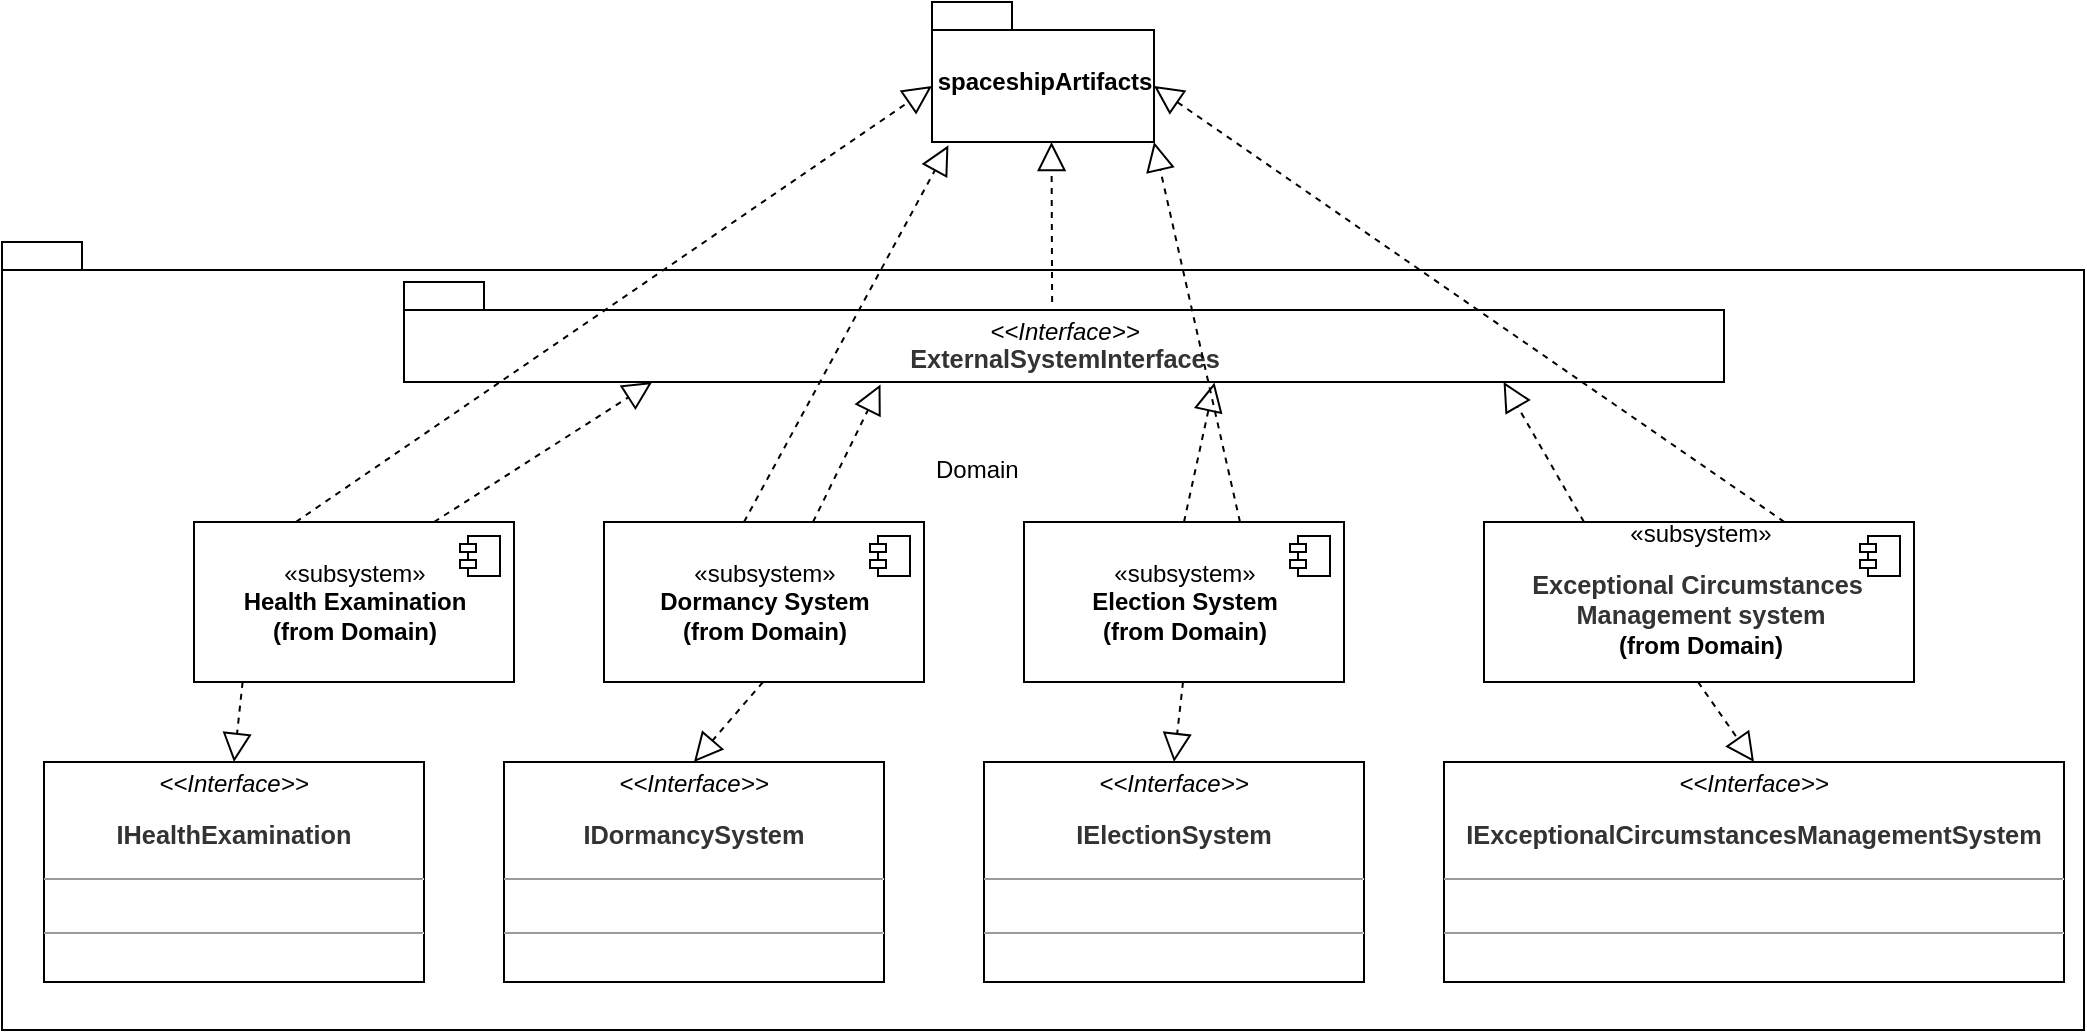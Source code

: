 <mxfile version="14.7.0" type="github">
  <diagram id="C7_nxuZXgWkULyW8MWaT" name="Page-1">
    <mxGraphModel dx="1926" dy="1857" grid="0" gridSize="10" guides="0" tooltips="1" connect="1" arrows="1" fold="1" page="1" pageScale="1" pageWidth="827" pageHeight="1169" math="0" shadow="0">
      <root>
        <mxCell id="0" />
        <mxCell id="1" parent="0" />
        <mxCell id="dwTJar3F7zg3y5vx54P7-25" value="" style="shape=folder;fontStyle=1;spacingTop=10;tabWidth=40;tabHeight=14;tabPosition=left;html=1;align=center;" vertex="1" parent="1">
          <mxGeometry x="-221" y="-100" width="1041" height="394" as="geometry" />
        </mxCell>
        <mxCell id="dwTJar3F7zg3y5vx54P7-3" value="«subsystem»&lt;br&gt;&lt;b&gt;Dormancy System&lt;br&gt;&lt;/b&gt;&lt;span style=&quot;font-weight: 700&quot;&gt;(from Domain)&lt;/span&gt;&lt;b&gt;&lt;br&gt;&lt;/b&gt;" style="html=1;dropTarget=0;" vertex="1" parent="1">
          <mxGeometry x="80" y="40" width="160" height="80" as="geometry" />
        </mxCell>
        <mxCell id="dwTJar3F7zg3y5vx54P7-4" value="" style="shape=module;jettyWidth=8;jettyHeight=4;" vertex="1" parent="dwTJar3F7zg3y5vx54P7-3">
          <mxGeometry x="1" width="20" height="20" relative="1" as="geometry">
            <mxPoint x="-27" y="7" as="offset" />
          </mxGeometry>
        </mxCell>
        <mxCell id="dwTJar3F7zg3y5vx54P7-6" value="&lt;p style=&quot;margin: 0px ; margin-top: 4px ; text-align: center&quot;&gt;&lt;i&gt;&amp;lt;&amp;lt;Interface&amp;gt;&amp;gt;&lt;/i&gt;&lt;br&gt;&lt;/p&gt;&lt;p class=&quot;MsoNormal&quot; style=&quot;text-align: center&quot;&gt;&lt;span style=&quot;color: rgb(51 , 51 , 51) ; font-size: 9.5pt&quot;&gt;&lt;font face=&quot;Helvetica&quot;&gt;&lt;b&gt;IDormancySystem&lt;/b&gt;&lt;/font&gt;&lt;/span&gt;&lt;/p&gt;&lt;hr size=&quot;1&quot;&gt;&lt;p style=&quot;margin: 0px ; margin-left: 4px&quot;&gt;&lt;br&gt;&lt;/p&gt;&lt;hr size=&quot;1&quot;&gt;&lt;p style=&quot;margin: 0px ; margin-left: 4px&quot;&gt;&lt;br&gt;&lt;/p&gt;" style="verticalAlign=top;align=left;overflow=fill;fontSize=12;fontFamily=Helvetica;html=1;" vertex="1" parent="1">
          <mxGeometry x="30" y="160" width="190" height="110" as="geometry" />
        </mxCell>
        <mxCell id="dwTJar3F7zg3y5vx54P7-7" value="«subsystem»&lt;br&gt;&lt;b&gt;Health Examination&lt;br&gt;&lt;/b&gt;&lt;span style=&quot;font-weight: 700&quot;&gt;(from Domain)&lt;/span&gt;&lt;b&gt;&lt;br&gt;&lt;/b&gt;" style="html=1;dropTarget=0;" vertex="1" parent="1">
          <mxGeometry x="-125" y="40" width="160" height="80" as="geometry" />
        </mxCell>
        <mxCell id="dwTJar3F7zg3y5vx54P7-8" value="" style="shape=module;jettyWidth=8;jettyHeight=4;" vertex="1" parent="dwTJar3F7zg3y5vx54P7-7">
          <mxGeometry x="1" width="20" height="20" relative="1" as="geometry">
            <mxPoint x="-27" y="7" as="offset" />
          </mxGeometry>
        </mxCell>
        <mxCell id="dwTJar3F7zg3y5vx54P7-9" value="&lt;p style=&quot;margin: 0px ; margin-top: 4px ; text-align: center&quot;&gt;&lt;i&gt;&amp;lt;&amp;lt;Interface&amp;gt;&amp;gt;&lt;/i&gt;&lt;br&gt;&lt;/p&gt;&lt;p class=&quot;MsoNormal&quot; style=&quot;text-align: center&quot;&gt;&lt;b&gt;&lt;span style=&quot;color: rgb(51 , 51 , 51) ; font-size: 9.5pt&quot;&gt;IHealth&lt;/span&gt;&lt;span style=&quot;color: rgb(51 , 51 , 51) ; font-size: 9.5pt&quot;&gt;Examination&lt;/span&gt;&lt;/b&gt;&lt;/p&gt;&lt;hr size=&quot;1&quot;&gt;&lt;p style=&quot;margin: 0px ; margin-left: 4px&quot;&gt;&lt;br&gt;&lt;/p&gt;&lt;hr size=&quot;1&quot;&gt;&lt;p style=&quot;margin: 0px ; margin-left: 4px&quot;&gt;&lt;br&gt;&lt;/p&gt;" style="verticalAlign=top;align=left;overflow=fill;fontSize=12;fontFamily=Helvetica;html=1;" vertex="1" parent="1">
          <mxGeometry x="-200" y="160" width="190" height="110" as="geometry" />
        </mxCell>
        <mxCell id="dwTJar3F7zg3y5vx54P7-10" value="«subsystem»&lt;br&gt;&lt;b&gt;Election System&lt;br&gt;&lt;/b&gt;&lt;span style=&quot;font-weight: 700&quot;&gt;(from Domain)&lt;/span&gt;&lt;b&gt;&lt;br&gt;&lt;/b&gt;" style="html=1;dropTarget=0;" vertex="1" parent="1">
          <mxGeometry x="290" y="40" width="160" height="80" as="geometry" />
        </mxCell>
        <mxCell id="dwTJar3F7zg3y5vx54P7-11" value="" style="shape=module;jettyWidth=8;jettyHeight=4;" vertex="1" parent="dwTJar3F7zg3y5vx54P7-10">
          <mxGeometry x="1" width="20" height="20" relative="1" as="geometry">
            <mxPoint x="-27" y="7" as="offset" />
          </mxGeometry>
        </mxCell>
        <mxCell id="dwTJar3F7zg3y5vx54P7-13" value="«subsystem»&lt;br&gt;&lt;p class=&quot;MsoNormal&quot;&gt;&lt;span style=&quot;color: rgb(51 , 51 , 51) ; font-size: 9.5pt&quot;&gt;&lt;b&gt;Exceptional Circumstances&amp;nbsp;&lt;br&gt;&lt;/b&gt;&lt;/span&gt;&lt;b style=&quot;color: rgb(51 , 51 , 51) ; font-size: 9.5pt&quot;&gt;Management system&lt;br&gt;&lt;/b&gt;&lt;span style=&quot;font-weight: 700&quot;&gt;(from Domain)&lt;/span&gt;&lt;b style=&quot;color: rgb(51 , 51 , 51) ; font-size: 9.5pt&quot;&gt;&lt;br&gt;&lt;/b&gt;&lt;/p&gt;" style="html=1;dropTarget=0;" vertex="1" parent="1">
          <mxGeometry x="520" y="40" width="215" height="80" as="geometry" />
        </mxCell>
        <mxCell id="dwTJar3F7zg3y5vx54P7-14" value="" style="shape=module;jettyWidth=8;jettyHeight=4;" vertex="1" parent="dwTJar3F7zg3y5vx54P7-13">
          <mxGeometry x="1" width="20" height="20" relative="1" as="geometry">
            <mxPoint x="-27" y="7" as="offset" />
          </mxGeometry>
        </mxCell>
        <mxCell id="dwTJar3F7zg3y5vx54P7-16" value="" style="endArrow=block;dashed=1;endFill=0;endSize=12;html=1;entryX=0.5;entryY=0;entryDx=0;entryDy=0;exitX=0.152;exitY=0.999;exitDx=0;exitDy=0;exitPerimeter=0;" edge="1" parent="1" source="dwTJar3F7zg3y5vx54P7-7" target="dwTJar3F7zg3y5vx54P7-9">
          <mxGeometry width="160" relative="1" as="geometry">
            <mxPoint x="-50" y="140" as="sourcePoint" />
            <mxPoint x="110" y="140" as="targetPoint" />
          </mxGeometry>
        </mxCell>
        <mxCell id="dwTJar3F7zg3y5vx54P7-17" value="" style="endArrow=block;dashed=1;endFill=0;endSize=12;html=1;entryX=0.5;entryY=0;entryDx=0;entryDy=0;exitX=0.5;exitY=1;exitDx=0;exitDy=0;" edge="1" parent="1" target="dwTJar3F7zg3y5vx54P7-6">
          <mxGeometry width="160" relative="1" as="geometry">
            <mxPoint x="159.5" y="120" as="sourcePoint" />
            <mxPoint x="159.5" y="180" as="targetPoint" />
          </mxGeometry>
        </mxCell>
        <mxCell id="dwTJar3F7zg3y5vx54P7-18" value="" style="endArrow=block;dashed=1;endFill=0;endSize=12;html=1;entryX=0.5;entryY=0;entryDx=0;entryDy=0;exitX=0.5;exitY=1;exitDx=0;exitDy=0;" edge="1" parent="1" target="dwTJar3F7zg3y5vx54P7-20">
          <mxGeometry width="160" relative="1" as="geometry">
            <mxPoint x="627" y="120" as="sourcePoint" />
            <mxPoint x="627" y="180" as="targetPoint" />
          </mxGeometry>
        </mxCell>
        <mxCell id="dwTJar3F7zg3y5vx54P7-19" value="" style="endArrow=block;dashed=1;endFill=0;endSize=12;html=1;entryX=0.5;entryY=0;entryDx=0;entryDy=0;exitX=0.5;exitY=1;exitDx=0;exitDy=0;" edge="1" parent="1" target="dwTJar3F7zg3y5vx54P7-21">
          <mxGeometry width="160" relative="1" as="geometry">
            <mxPoint x="369.5" y="120" as="sourcePoint" />
            <mxPoint x="369.5" y="180" as="targetPoint" />
          </mxGeometry>
        </mxCell>
        <mxCell id="dwTJar3F7zg3y5vx54P7-20" value="&lt;p style=&quot;margin: 0px ; margin-top: 4px ; text-align: center&quot;&gt;&lt;i&gt;&amp;lt;&amp;lt;Interface&amp;gt;&amp;gt;&lt;/i&gt;&lt;br&gt;&lt;/p&gt;&lt;p class=&quot;MsoNormal&quot; style=&quot;text-align: center&quot;&gt;&lt;b style=&quot;color: rgb(51 , 51 , 51) ; font-size: 12.667px&quot;&gt;IExceptionalCircumstancesManagementSystem&lt;/b&gt;&lt;br&gt;&lt;/p&gt;&lt;hr size=&quot;1&quot;&gt;&lt;p style=&quot;margin: 0px ; margin-left: 4px&quot;&gt;&lt;br&gt;&lt;/p&gt;&lt;hr size=&quot;1&quot;&gt;&lt;p style=&quot;margin: 0px ; margin-left: 4px&quot;&gt;&lt;br&gt;&lt;/p&gt;" style="verticalAlign=top;align=left;overflow=fill;fontSize=12;fontFamily=Helvetica;html=1;" vertex="1" parent="1">
          <mxGeometry x="500" y="160" width="310" height="110" as="geometry" />
        </mxCell>
        <mxCell id="dwTJar3F7zg3y5vx54P7-21" value="&lt;p style=&quot;margin: 0px ; margin-top: 4px ; text-align: center&quot;&gt;&lt;i&gt;&amp;lt;&amp;lt;Interface&amp;gt;&amp;gt;&lt;/i&gt;&lt;br&gt;&lt;/p&gt;&lt;p class=&quot;MsoNormal&quot; style=&quot;text-align: center&quot;&gt;&lt;b style=&quot;color: rgb(51 , 51 , 51) ; font-size: 12.667px&quot;&gt;IElectionSystem&lt;/b&gt;&lt;br&gt;&lt;/p&gt;&lt;hr size=&quot;1&quot;&gt;&lt;p style=&quot;margin: 0px ; margin-left: 4px&quot;&gt;&lt;br&gt;&lt;/p&gt;&lt;hr size=&quot;1&quot;&gt;&lt;p style=&quot;margin: 0px ; margin-left: 4px&quot;&gt;&lt;br&gt;&lt;/p&gt;" style="verticalAlign=top;align=left;overflow=fill;fontSize=12;fontFamily=Helvetica;html=1;" vertex="1" parent="1">
          <mxGeometry x="270" y="160" width="190" height="110" as="geometry" />
        </mxCell>
        <mxCell id="dwTJar3F7zg3y5vx54P7-24" value="spaceshipArtifacts" style="shape=folder;fontStyle=1;spacingTop=10;tabWidth=40;tabHeight=14;tabPosition=left;html=1;" vertex="1" parent="1">
          <mxGeometry x="244" y="-220" width="111" height="70" as="geometry" />
        </mxCell>
        <mxCell id="dwTJar3F7zg3y5vx54P7-26" value="Domain" style="text;strokeColor=none;fillColor=none;align=left;verticalAlign=top;spacingLeft=4;spacingRight=4;overflow=hidden;rotatable=0;points=[[0,0.5],[1,0.5]];portConstraint=eastwest;" vertex="1" parent="1">
          <mxGeometry x="240" width="100" height="26" as="geometry" />
        </mxCell>
        <mxCell id="dwTJar3F7zg3y5vx54P7-34" value="&lt;p style=&quot;margin: 4px 0px 0px&quot;&gt;&lt;i style=&quot;font-weight: normal&quot;&gt;&amp;lt;&amp;lt;Interface&amp;gt;&amp;gt;&lt;br&gt;&lt;/i&gt;&lt;span style=&quot;color: rgb(51 , 51 , 51) ; font-size: 9.5pt&quot;&gt;ExternalSystemInterfaces&lt;/span&gt;&lt;/p&gt;" style="shape=folder;fontStyle=1;spacingTop=10;tabWidth=40;tabHeight=14;tabPosition=left;html=1;" vertex="1" parent="1">
          <mxGeometry x="-20" y="-80" width="660" height="50" as="geometry" />
        </mxCell>
        <mxCell id="dwTJar3F7zg3y5vx54P7-35" value="" style="endArrow=block;dashed=1;endFill=0;endSize=12;html=1;entryX=0.188;entryY=1;entryDx=0;entryDy=0;exitX=0.75;exitY=0;exitDx=0;exitDy=0;entryPerimeter=0;" edge="1" parent="1" source="dwTJar3F7zg3y5vx54P7-7" target="dwTJar3F7zg3y5vx54P7-34">
          <mxGeometry width="160" relative="1" as="geometry">
            <mxPoint x="24.5" y="-50" as="sourcePoint" />
            <mxPoint x="-10" y="-10" as="targetPoint" />
          </mxGeometry>
        </mxCell>
        <mxCell id="dwTJar3F7zg3y5vx54P7-36" value="" style="endArrow=block;dashed=1;endFill=0;endSize=12;html=1;entryX=0.361;entryY=1.025;entryDx=0;entryDy=0;exitX=0.5;exitY=1;exitDx=0;exitDy=0;entryPerimeter=0;" edge="1" parent="1" target="dwTJar3F7zg3y5vx54P7-34">
          <mxGeometry width="160" relative="1" as="geometry">
            <mxPoint x="184.5" y="40" as="sourcePoint" />
            <mxPoint x="150" y="80" as="targetPoint" />
          </mxGeometry>
        </mxCell>
        <mxCell id="dwTJar3F7zg3y5vx54P7-37" value="" style="endArrow=block;dashed=1;endFill=0;endSize=12;html=1;entryX=0.614;entryY=1.006;entryDx=0;entryDy=0;exitX=0.5;exitY=0;exitDx=0;exitDy=0;entryPerimeter=0;" edge="1" parent="1" source="dwTJar3F7zg3y5vx54P7-10" target="dwTJar3F7zg3y5vx54P7-34">
          <mxGeometry width="160" relative="1" as="geometry">
            <mxPoint x="348.75" y="40" as="sourcePoint" />
            <mxPoint x="314.25" y="80" as="targetPoint" />
          </mxGeometry>
        </mxCell>
        <mxCell id="dwTJar3F7zg3y5vx54P7-38" value="" style="endArrow=block;dashed=1;endFill=0;endSize=12;html=1;entryX=0.833;entryY=1;entryDx=0;entryDy=0;exitX=0.5;exitY=1;exitDx=0;exitDy=0;entryPerimeter=0;" edge="1" parent="1" target="dwTJar3F7zg3y5vx54P7-34">
          <mxGeometry width="160" relative="1" as="geometry">
            <mxPoint x="570" y="40" as="sourcePoint" />
            <mxPoint x="535.5" y="80" as="targetPoint" />
          </mxGeometry>
        </mxCell>
        <mxCell id="dwTJar3F7zg3y5vx54P7-40" value="" style="endArrow=block;dashed=1;endFill=0;endSize=12;html=1;entryX=0.361;entryY=1.025;entryDx=0;entryDy=0;exitX=0.491;exitY=0.2;exitDx=0;exitDy=0;entryPerimeter=0;exitPerimeter=0;" edge="1" parent="1" source="dwTJar3F7zg3y5vx54P7-34">
          <mxGeometry width="160" relative="1" as="geometry">
            <mxPoint x="270" y="-81.25" as="sourcePoint" />
            <mxPoint x="303.76" y="-150" as="targetPoint" />
          </mxGeometry>
        </mxCell>
        <mxCell id="dwTJar3F7zg3y5vx54P7-41" value="" style="endArrow=block;dashed=1;endFill=0;endSize=12;html=1;entryX=0;entryY=0;entryDx=0;entryDy=42;exitX=0.75;exitY=0;exitDx=0;exitDy=0;entryPerimeter=0;" edge="1" parent="1" target="dwTJar3F7zg3y5vx54P7-24">
          <mxGeometry width="160" relative="1" as="geometry">
            <mxPoint x="-74.08" y="40" as="sourcePoint" />
            <mxPoint x="35.0" y="-30" as="targetPoint" />
          </mxGeometry>
        </mxCell>
        <mxCell id="dwTJar3F7zg3y5vx54P7-42" value="" style="endArrow=block;dashed=1;endFill=0;endSize=12;html=1;entryX=0.074;entryY=1.024;entryDx=0;entryDy=0;exitX=0.5;exitY=1;exitDx=0;exitDy=0;entryPerimeter=0;" edge="1" parent="1" target="dwTJar3F7zg3y5vx54P7-24">
          <mxGeometry width="160" relative="1" as="geometry">
            <mxPoint x="150" y="40" as="sourcePoint" />
            <mxPoint x="183.76" y="-28.75" as="targetPoint" />
          </mxGeometry>
        </mxCell>
        <mxCell id="dwTJar3F7zg3y5vx54P7-43" value="" style="endArrow=block;dashed=1;endFill=0;endSize=12;html=1;entryX=0;entryY=0;entryDx=111;entryDy=70;exitX=0.5;exitY=0;exitDx=0;exitDy=0;entryPerimeter=0;" edge="1" parent="1" target="dwTJar3F7zg3y5vx54P7-24">
          <mxGeometry width="160" relative="1" as="geometry">
            <mxPoint x="398.0" y="40" as="sourcePoint" />
            <mxPoint x="413.24" y="-29.7" as="targetPoint" />
          </mxGeometry>
        </mxCell>
        <mxCell id="dwTJar3F7zg3y5vx54P7-44" value="" style="endArrow=block;dashed=1;endFill=0;endSize=12;html=1;entryX=0;entryY=0;entryDx=111;entryDy=42;exitX=0.5;exitY=1;exitDx=0;exitDy=0;entryPerimeter=0;" edge="1" parent="1" target="dwTJar3F7zg3y5vx54P7-24">
          <mxGeometry width="160" relative="1" as="geometry">
            <mxPoint x="670.22" y="40" as="sourcePoint" />
            <mxPoint x="630.0" y="-30" as="targetPoint" />
          </mxGeometry>
        </mxCell>
      </root>
    </mxGraphModel>
  </diagram>
</mxfile>

